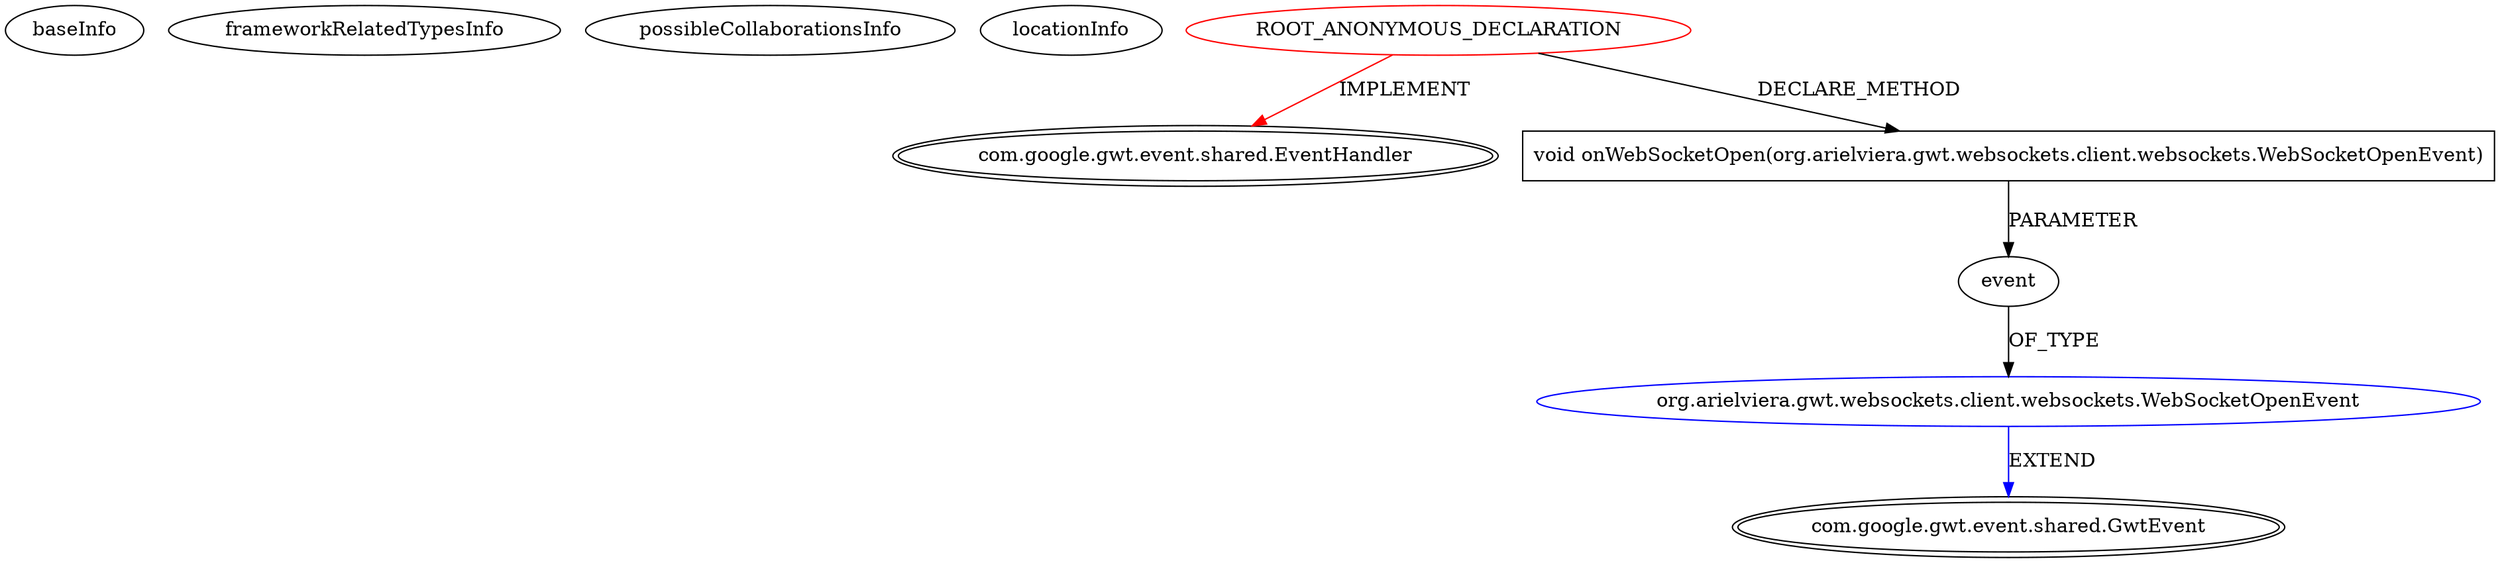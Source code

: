 digraph {
baseInfo[graphId=778,category="extension_graph",isAnonymous=true,possibleRelation=true]
frameworkRelatedTypesInfo[0="com.google.gwt.event.shared.EventHandler"]
possibleCollaborationsInfo[0="778~CLIENT_METHOD_DECLARATION-PARAMETER_DECLARATION-~com.google.gwt.event.shared.EventHandler ~com.google.gwt.event.shared.GwtEvent ~true~false"]
locationInfo[projectName="aviera-websockets-gwtready",filePath="/aviera-websockets-gwtready/websockets-gwtready-master/src/org/arielviera/gwt/websockets/client/MySampleApplication.java",contextSignature="void onModuleLoad()",graphId="778"]
0[label="ROOT_ANONYMOUS_DECLARATION",vertexType="ROOT_ANONYMOUS_DECLARATION",isFrameworkType=false,color=red]
1[label="com.google.gwt.event.shared.EventHandler",vertexType="FRAMEWORK_INTERFACE_TYPE",isFrameworkType=true,peripheries=2]
2[label="void onWebSocketOpen(org.arielviera.gwt.websockets.client.websockets.WebSocketOpenEvent)",vertexType="CLIENT_METHOD_DECLARATION",isFrameworkType=false,shape=box]
3[label="event",vertexType="PARAMETER_DECLARATION",isFrameworkType=false]
4[label="org.arielviera.gwt.websockets.client.websockets.WebSocketOpenEvent",vertexType="REFERENCE_CLIENT_CLASS_DECLARATION",isFrameworkType=false,color=blue]
5[label="com.google.gwt.event.shared.GwtEvent",vertexType="FRAMEWORK_CLASS_TYPE",isFrameworkType=true,peripheries=2]
0->1[label="IMPLEMENT",color=red]
0->2[label="DECLARE_METHOD"]
4->5[label="EXTEND",color=blue]
3->4[label="OF_TYPE"]
2->3[label="PARAMETER"]
}
